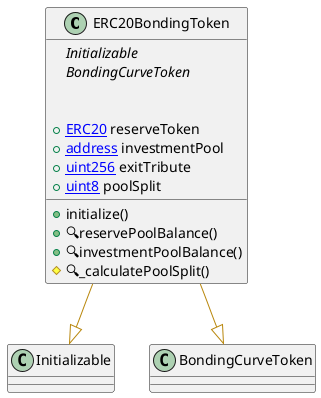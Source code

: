 @startuml
' -- for auto-render install: https://marketplace.visualstudio.com/items?itemName=jebbs.plantuml
' -- options --



' -- classes --


class ERC20BondingToken {
    ' -- inheritance --
	{abstract}Initializable
	{abstract}BondingCurveToken

    ' -- usingFor --

    ' -- vars --
	+[[ERC20]] reserveToken
	+[[address]] investmentPool
	+[[uint256]] exitTribute
	+[[uint8]] poolSplit

    ' -- methods --
	+initialize()
	+🔍reservePoolBalance()
	+🔍investmentPoolBalance()
	#🔍_calculatePoolSplit()

}
' -- inheritance / usingFor --
ERC20BondingToken --[#DarkGoldenRod]|> Initializable
ERC20BondingToken --[#DarkGoldenRod]|> BondingCurveToken

@enduml